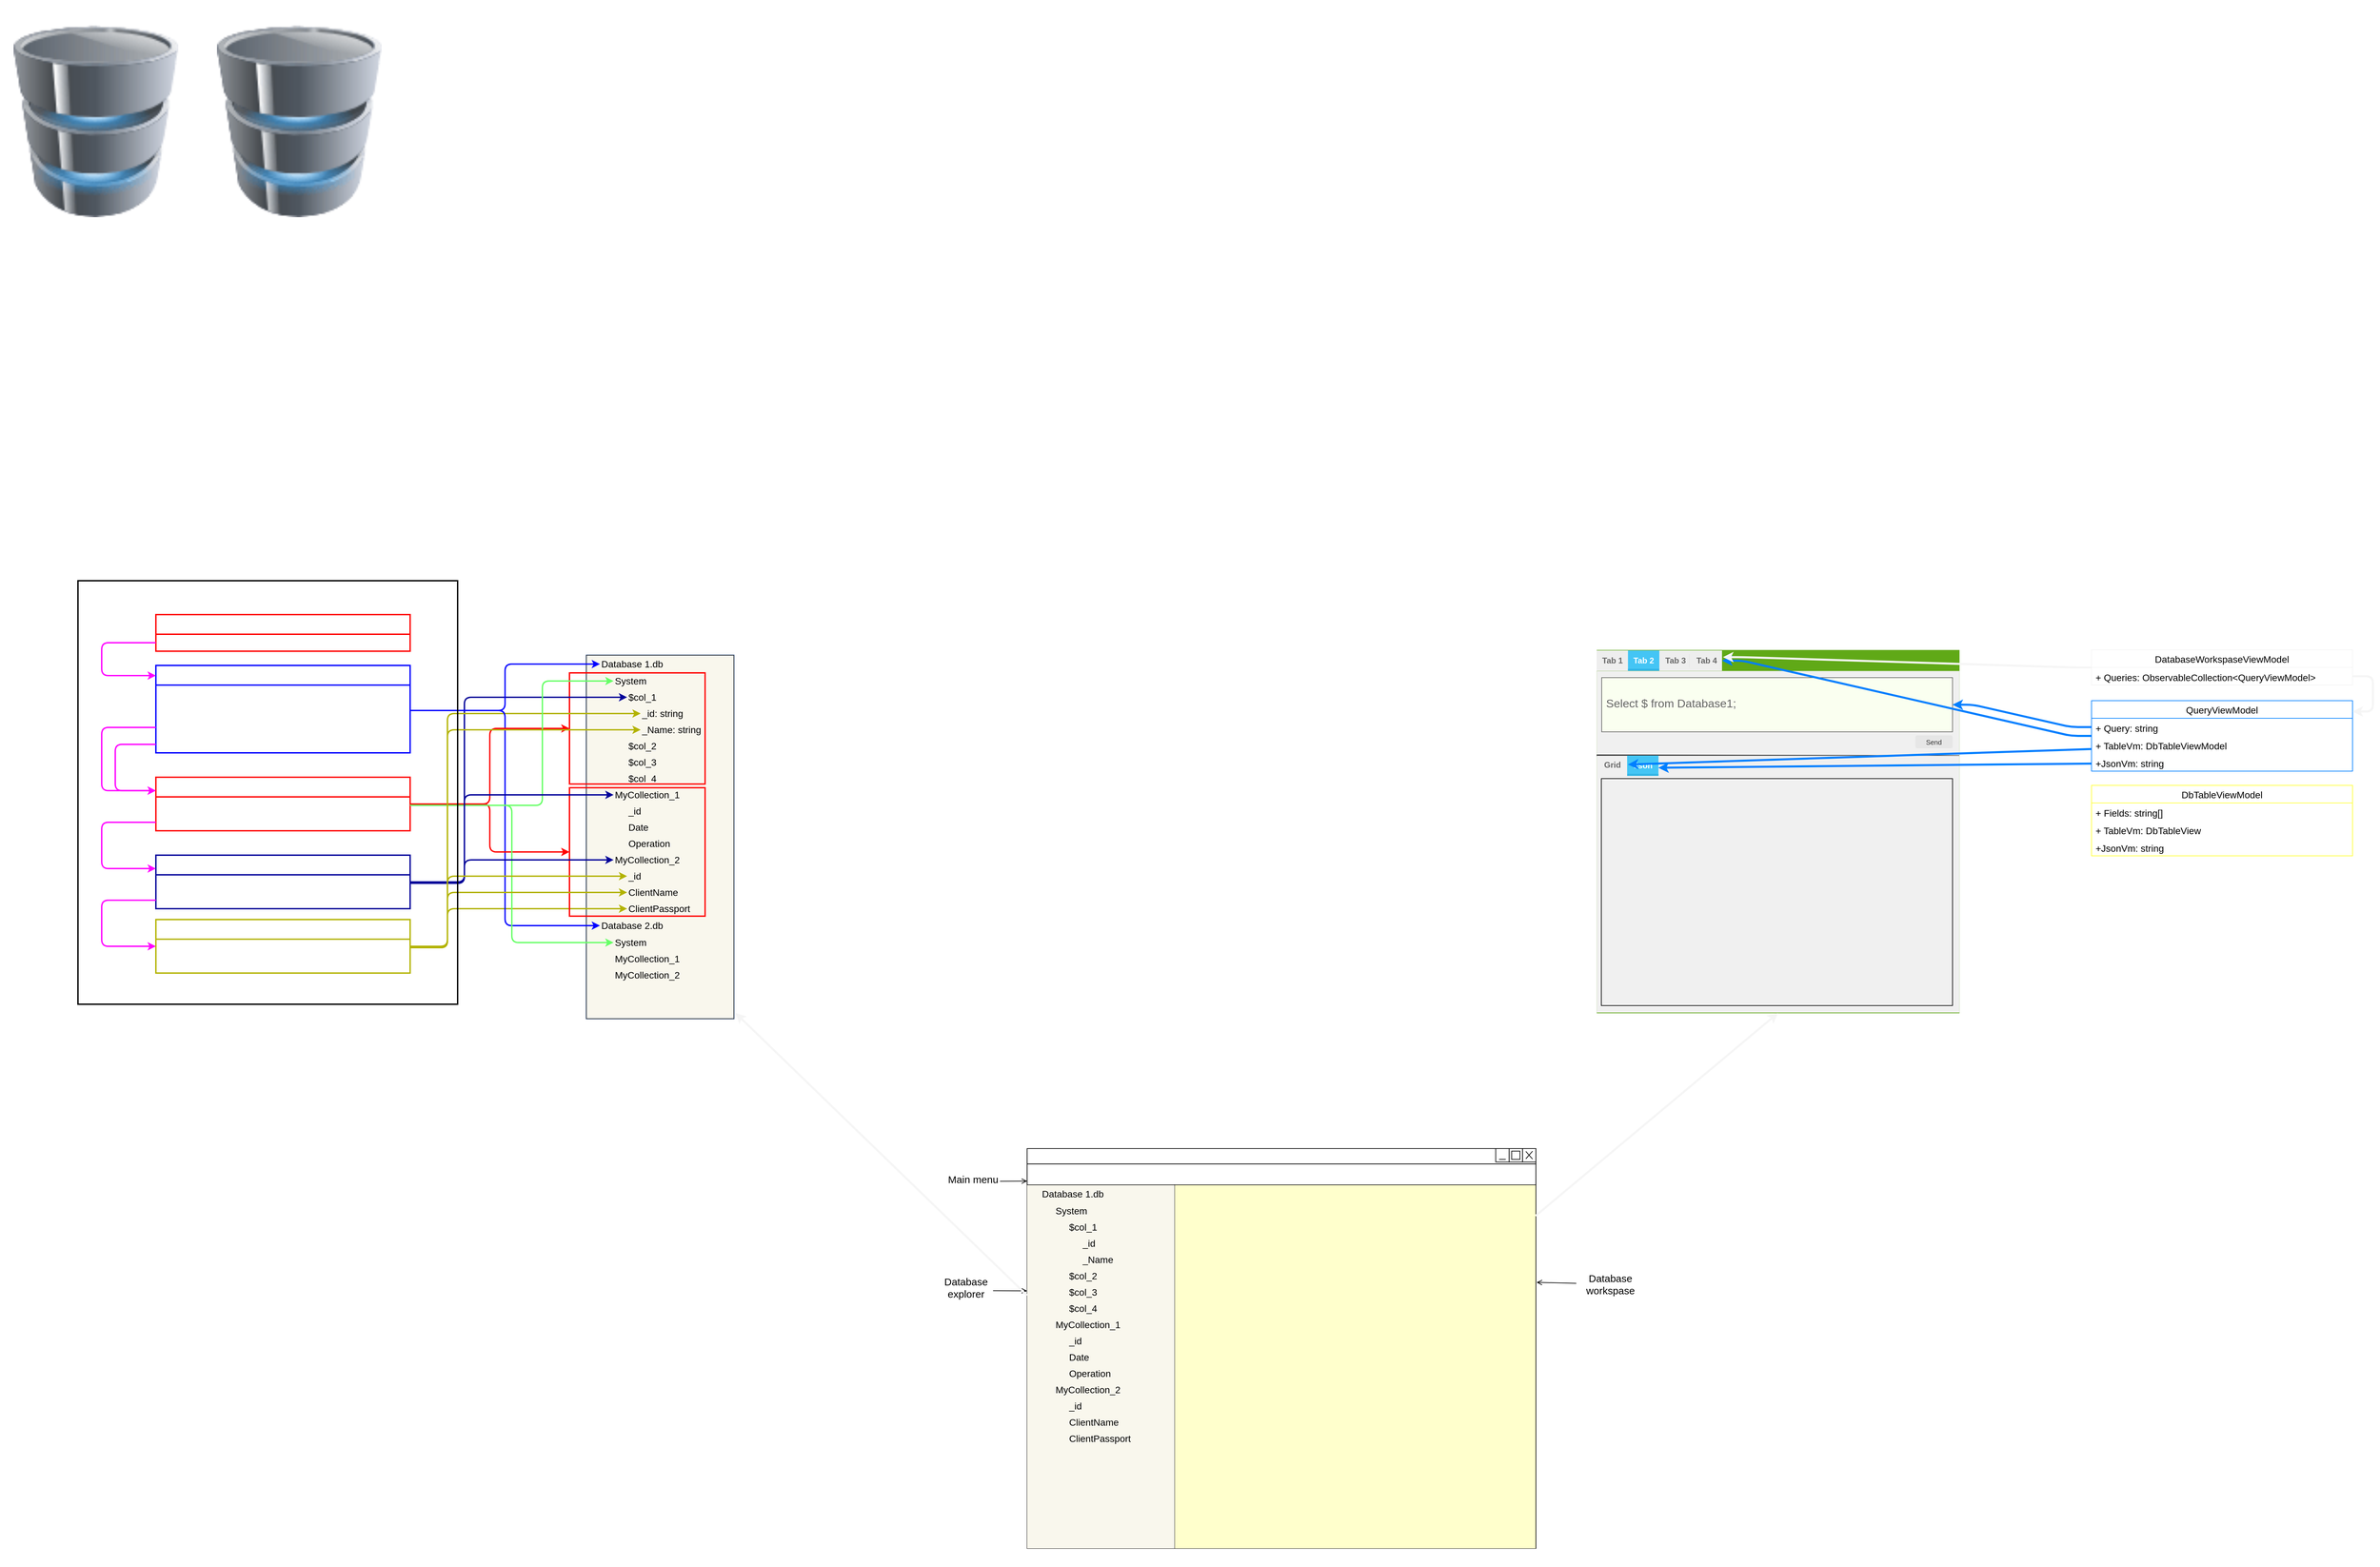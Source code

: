 <mxfile>
    <diagram id="KhIgaApmFl0OWwTvJkon" name="Страница 1">
        <mxGraphModel dx="5791" dy="4418" grid="1" gridSize="5" guides="1" tooltips="1" connect="1" arrows="1" fold="1" page="1" pageScale="1" pageWidth="827" pageHeight="1169" math="0" shadow="0">
            <root>
                <mxCell id="0"/>
                <mxCell id="1" parent="0"/>
                <mxCell id="201" value="Business" parent="0"/>
                <mxCell id="202" value="" style="group" parent="201" vertex="1" connectable="0">
                    <mxGeometry x="-2035" y="-1495" width="583" height="320.5" as="geometry"/>
                </mxCell>
                <mxCell id="197" value="" style="image;html=1;image=img/lib/clip_art/computers/Database_128x128.png;strokeColor=#000099;strokeWidth=2;fontSize=20;fontColor=#FFFFFF;fillColor=none;" parent="202" vertex="1">
                    <mxGeometry x="300" y="37.5" width="283" height="283" as="geometry"/>
                </mxCell>
                <mxCell id="198" value="Database 2" style="text;html=1;align=center;verticalAlign=middle;resizable=0;points=[];autosize=1;strokeColor=none;fillColor=none;fontSize=20;fontColor=#FFFFFF;" parent="202" vertex="1">
                    <mxGeometry x="379" width="125" height="40" as="geometry"/>
                </mxCell>
                <mxCell id="199" value="" style="image;html=1;image=img/lib/clip_art/computers/Database_128x128.png;strokeColor=#000099;strokeWidth=2;fontSize=20;fontColor=#FFFFFF;fillColor=none;" parent="202" vertex="1">
                    <mxGeometry y="37.5" width="283" height="283" as="geometry"/>
                </mxCell>
                <mxCell id="200" value="Database 1" style="text;html=1;align=center;verticalAlign=middle;resizable=0;points=[];autosize=1;strokeColor=none;fillColor=none;fontSize=20;fontColor=#FFFFFF;" parent="202" vertex="1">
                    <mxGeometry x="79" width="125" height="40" as="geometry"/>
                </mxCell>
                <mxCell id="22" value="MainWindow" style="" parent="0"/>
                <mxCell id="52" style="edgeStyle=none;html=1;startArrow=open;startFill=0;endArrow=none;endFill=0;" parent="22" edge="1">
                    <mxGeometry relative="1" as="geometry">
                        <mxPoint x="-560.0" y="248.221" as="targetPoint"/>
                        <mxPoint x="-520" y="248" as="sourcePoint"/>
                    </mxGeometry>
                </mxCell>
                <mxCell id="35" value="" style="group" parent="22" vertex="1" connectable="0">
                    <mxGeometry x="-520" y="200" width="750.44" height="616.25" as="geometry"/>
                </mxCell>
                <mxCell id="23" value="" style="rounded=0;whiteSpace=wrap;html=1;strokeColor=default;strokeWidth=1;fontSize=7;" parent="35" vertex="1">
                    <mxGeometry width="750.44" height="590.0" as="geometry"/>
                </mxCell>
                <mxCell id="24" value="" style="rounded=0;whiteSpace=wrap;html=1;strokeColor=default;strokeWidth=1;fontSize=7;" parent="35" vertex="1">
                    <mxGeometry width="750.44" height="22.692" as="geometry"/>
                </mxCell>
                <mxCell id="25" value="" style="whiteSpace=wrap;html=1;aspect=fixed;rounded=0;strokeColor=default;strokeWidth=1;fontSize=7;" parent="35" vertex="1">
                    <mxGeometry x="730.692" width="19.748" height="19.748" as="geometry"/>
                </mxCell>
                <mxCell id="26" value="" style="whiteSpace=wrap;html=1;aspect=fixed;rounded=0;strokeColor=default;strokeWidth=1;fontSize=7;" parent="35" vertex="1">
                    <mxGeometry x="710.943" width="19.748" height="19.748" as="geometry"/>
                </mxCell>
                <mxCell id="27" value="" style="whiteSpace=wrap;html=1;aspect=fixed;rounded=0;strokeColor=default;strokeWidth=1;fontSize=7;" parent="35" vertex="1">
                    <mxGeometry x="691.195" width="19.748" height="19.748" as="geometry"/>
                </mxCell>
                <mxCell id="28" value="" style="endArrow=none;html=1;fontSize=7;" parent="35" source="23" edge="1">
                    <mxGeometry width="50" height="50" relative="1" as="geometry">
                        <mxPoint x="701.069" y="68.077" as="sourcePoint"/>
                        <mxPoint x="750.44" y="11.346" as="targetPoint"/>
                    </mxGeometry>
                </mxCell>
                <mxCell id="30" value="" style="endArrow=none;html=1;fontSize=7;" parent="35" edge="1">
                    <mxGeometry width="50" height="50" relative="1" as="geometry">
                        <mxPoint x="706.006" y="15.978" as="sourcePoint"/>
                        <mxPoint x="696.132" y="15.978" as="targetPoint"/>
                    </mxGeometry>
                </mxCell>
                <mxCell id="31" value="" style="whiteSpace=wrap;html=1;aspect=fixed;rounded=0;strokeColor=default;strokeWidth=1;fontSize=7;" parent="35" vertex="1">
                    <mxGeometry x="714.714" y="3.773" width="12.204" height="12.204" as="geometry"/>
                </mxCell>
                <mxCell id="33" value="" style="endArrow=none;html=1;fontSize=7;strokeColor=default;" parent="35" edge="1">
                    <mxGeometry width="50" height="50" relative="1" as="geometry">
                        <mxPoint x="745.503" y="15.549" as="sourcePoint"/>
                        <mxPoint x="735.629" y="4.203" as="targetPoint"/>
                    </mxGeometry>
                </mxCell>
                <mxCell id="34" value="" style="endArrow=none;html=1;fontSize=7;strokeColor=default;" parent="35" edge="1">
                    <mxGeometry width="50" height="50" relative="1" as="geometry">
                        <mxPoint x="745.503" y="3.774" as="sourcePoint"/>
                        <mxPoint x="735.629" y="15.12" as="targetPoint"/>
                    </mxGeometry>
                </mxCell>
                <mxCell id="38" value="" style="rounded=0;whiteSpace=wrap;html=1;strokeColor=default;strokeWidth=1;fontSize=16;" parent="35" vertex="1">
                    <mxGeometry y="22.694" width="750.44" height="31.053" as="geometry"/>
                </mxCell>
                <mxCell id="39" value="" style="rounded=0;whiteSpace=wrap;html=1;strokeColor=default;strokeWidth=1;fontSize=16;" parent="35" vertex="1">
                    <mxGeometry y="53.747" width="217.369" height="536.253" as="geometry"/>
                </mxCell>
                <mxCell id="40" value="" style="rounded=0;whiteSpace=wrap;html=1;strokeColor=default;strokeWidth=1;fontSize=16;" parent="35" vertex="1">
                    <mxGeometry x="217.369" y="53.747" width="533.071" height="536.253" as="geometry"/>
                </mxCell>
                <mxCell id="53" value="&lt;font style=&quot;font-size: 15px;&quot;&gt;Main menu&lt;/font&gt;" style="text;html=1;align=center;verticalAlign=middle;resizable=0;points=[];autosize=1;strokeColor=none;fillColor=none;" parent="22" vertex="1">
                    <mxGeometry x="-650" y="230" width="100" height="30" as="geometry"/>
                </mxCell>
                <mxCell id="54" style="edgeStyle=none;html=1;startArrow=none;startFill=0;endArrow=open;endFill=0;exitX=0.997;exitY=0.658;exitDx=0;exitDy=0;exitPerimeter=0;" parent="22" source="55" edge="1">
                    <mxGeometry relative="1" as="geometry">
                        <mxPoint x="-520" y="410" as="targetPoint"/>
                    </mxGeometry>
                </mxCell>
                <mxCell id="55" value="&lt;font style=&quot;font-size: 15px;&quot;&gt;Database explorer&lt;/font&gt;" style="text;html=1;strokeColor=none;fillColor=none;align=center;verticalAlign=middle;whiteSpace=wrap;rounded=0;" parent="22" vertex="1">
                    <mxGeometry x="-650" y="390" width="80" height="30" as="geometry"/>
                </mxCell>
                <mxCell id="58" style="edgeStyle=none;html=1;entryX=1.002;entryY=0.268;entryDx=0;entryDy=0;entryPerimeter=0;fontSize=15;startArrow=none;startFill=0;endArrow=open;endFill=0;" parent="22" source="57" target="40" edge="1">
                    <mxGeometry relative="1" as="geometry"/>
                </mxCell>
                <mxCell id="57" value="&lt;font style=&quot;font-size: 15px;&quot;&gt;Database &lt;br&gt;workspase&lt;/font&gt;" style="text;html=1;align=center;verticalAlign=middle;resizable=0;points=[];autosize=1;strokeColor=none;fillColor=none;" parent="22" vertex="1">
                    <mxGeometry x="290" y="375" width="100" height="50" as="geometry"/>
                </mxCell>
                <mxCell id="101" value="" style="group" parent="22" vertex="1" connectable="0">
                    <mxGeometry x="-520" y="254" width="217.37" height="536" as="geometry"/>
                </mxCell>
                <mxCell id="102" value="" style="rounded=0;whiteSpace=wrap;html=1;strokeWidth=1;fontSize=16;fillColor=#f9f7ed;strokeColor=none;" parent="101" vertex="1">
                    <mxGeometry width="217.369" height="536.0" as="geometry"/>
                </mxCell>
                <mxCell id="103" value="Database 1.db" style="text;html=1;align=left;verticalAlign=middle;whiteSpace=wrap;rounded=0;fillColor=none;fontColor=#000000;strokeColor=none;fontSize=14;" parent="101" vertex="1">
                    <mxGeometry x="20" y="0.003" width="197.37" height="25.988" as="geometry"/>
                </mxCell>
                <mxCell id="104" value="System" style="text;html=1;align=left;verticalAlign=middle;whiteSpace=wrap;rounded=0;fillColor=none;fontColor=#000000;strokeColor=none;fontSize=14;" parent="101" vertex="1">
                    <mxGeometry x="40" y="25.991" width="177.37" height="23.989" as="geometry"/>
                </mxCell>
                <mxCell id="105" value="$col_1" style="text;html=1;align=left;verticalAlign=middle;whiteSpace=wrap;rounded=0;fillColor=none;fontColor=#000000;strokeColor=none;fontSize=14;" parent="101" vertex="1">
                    <mxGeometry x="60" y="49.979" width="157.37" height="23.989" as="geometry"/>
                </mxCell>
                <mxCell id="106" value="$col_2" style="text;html=1;align=left;verticalAlign=middle;whiteSpace=wrap;rounded=0;fillColor=none;fontColor=#000000;strokeColor=none;fontSize=14;" parent="101" vertex="1">
                    <mxGeometry x="60" y="121.945" width="157.37" height="23.989" as="geometry"/>
                </mxCell>
                <mxCell id="107" value="$col_3" style="text;html=1;align=left;verticalAlign=middle;whiteSpace=wrap;rounded=0;fillColor=none;fontColor=#000000;strokeColor=none;fontSize=14;" parent="101" vertex="1">
                    <mxGeometry x="60" y="145.934" width="157.37" height="23.989" as="geometry"/>
                </mxCell>
                <mxCell id="108" value="$col_4" style="text;html=1;align=left;verticalAlign=middle;whiteSpace=wrap;rounded=0;fillColor=none;fontColor=#000000;strokeColor=none;fontSize=14;" parent="101" vertex="1">
                    <mxGeometry x="60" y="169.923" width="157.37" height="23.989" as="geometry"/>
                </mxCell>
                <mxCell id="109" value="MyCollection_1" style="text;html=1;align=left;verticalAlign=middle;whiteSpace=wrap;rounded=0;fillColor=none;fontColor=#000000;strokeColor=none;fontSize=14;" parent="101" vertex="1">
                    <mxGeometry x="40" y="193.912" width="177.37" height="23.989" as="geometry"/>
                </mxCell>
                <mxCell id="110" value="_id" style="text;html=1;align=left;verticalAlign=middle;whiteSpace=wrap;rounded=0;fillColor=none;fontColor=#000000;strokeColor=none;fontSize=14;" parent="101" vertex="1">
                    <mxGeometry x="80" y="73.968" width="137.37" height="23.989" as="geometry"/>
                </mxCell>
                <mxCell id="111" value="_Name" style="text;html=1;align=left;verticalAlign=middle;whiteSpace=wrap;rounded=0;fillColor=none;fontColor=#000000;strokeColor=none;fontSize=14;" parent="101" vertex="1">
                    <mxGeometry x="80" y="97.957" width="137.37" height="23.989" as="geometry"/>
                </mxCell>
                <mxCell id="112" value="_id" style="text;html=1;align=left;verticalAlign=middle;whiteSpace=wrap;rounded=0;fillColor=none;fontColor=#000000;strokeColor=none;fontSize=14;" parent="101" vertex="1">
                    <mxGeometry x="60" y="217.9" width="157.37" height="23.989" as="geometry"/>
                </mxCell>
                <mxCell id="113" value="Date" style="text;html=1;align=left;verticalAlign=middle;whiteSpace=wrap;rounded=0;fillColor=none;fontColor=#000000;strokeColor=none;fontSize=14;" parent="101" vertex="1">
                    <mxGeometry x="60" y="241.889" width="157.37" height="23.989" as="geometry"/>
                </mxCell>
                <mxCell id="114" value="Operation" style="text;html=1;align=left;verticalAlign=middle;whiteSpace=wrap;rounded=0;fillColor=none;fontColor=#000000;strokeColor=none;fontSize=14;" parent="101" vertex="1">
                    <mxGeometry x="60" y="265.878" width="157.37" height="23.989" as="geometry"/>
                </mxCell>
                <mxCell id="115" value="MyCollection_2" style="text;html=1;align=left;verticalAlign=middle;whiteSpace=wrap;rounded=0;fillColor=none;fontColor=#000000;strokeColor=none;fontSize=14;" parent="101" vertex="1">
                    <mxGeometry x="40" y="289.866" width="177.37" height="23.989" as="geometry"/>
                </mxCell>
                <mxCell id="116" value="_id" style="text;html=1;align=left;verticalAlign=middle;whiteSpace=wrap;rounded=0;fillColor=none;fontColor=#000000;strokeColor=none;fontSize=14;" parent="101" vertex="1">
                    <mxGeometry x="60" y="313.855" width="157.37" height="23.989" as="geometry"/>
                </mxCell>
                <mxCell id="117" value="ClientName" style="text;html=1;align=left;verticalAlign=middle;whiteSpace=wrap;rounded=0;fillColor=none;fontColor=#000000;strokeColor=none;fontSize=14;" parent="101" vertex="1">
                    <mxGeometry x="60" y="337.844" width="157.37" height="23.989" as="geometry"/>
                </mxCell>
                <mxCell id="118" value="ClientPassport" style="text;html=1;align=left;verticalAlign=middle;whiteSpace=wrap;rounded=0;fillColor=none;fontColor=#000000;strokeColor=none;fontSize=14;" parent="101" vertex="1">
                    <mxGeometry x="60" y="361.832" width="157.37" height="23.989" as="geometry"/>
                </mxCell>
                <mxCell id="204" value="" style="rounded=0;whiteSpace=wrap;html=1;fillColor=#FFFFCC;strokeColor=none;" parent="22" vertex="1">
                    <mxGeometry x="-302" y="254" width="532" height="536" as="geometry"/>
                </mxCell>
                <mxCell id="59" value="Database explorer" style="" parent="0"/>
                <mxCell id="81" value="" style="group;fillColor=#dae8fc;strokeColor=#6c8ebf;strokeWidth=2;" parent="59" vertex="1" connectable="0">
                    <mxGeometry x="-1170" y="-528.003" width="217.37" height="536.253" as="geometry"/>
                </mxCell>
                <mxCell id="62" value="" style="rounded=0;whiteSpace=wrap;html=1;strokeWidth=1;fontSize=16;fillColor=#f9f7ed;strokeColor=#36393d;" parent="81" vertex="1">
                    <mxGeometry width="217.369" height="536.253" as="geometry"/>
                </mxCell>
                <mxCell id="64" value="Database 1.db" style="text;html=1;align=left;verticalAlign=middle;whiteSpace=wrap;rounded=0;fillColor=none;fontColor=#000000;strokeColor=none;fontSize=14;" parent="81" vertex="1">
                    <mxGeometry x="20" y="0.003" width="197.37" height="26" as="geometry"/>
                </mxCell>
                <mxCell id="65" value="System" style="text;html=1;align=left;verticalAlign=middle;whiteSpace=wrap;rounded=0;fillColor=none;fontColor=#000000;strokeColor=none;fontSize=14;" parent="81" vertex="1">
                    <mxGeometry x="40" y="26.003" width="177.37" height="24" as="geometry"/>
                </mxCell>
                <mxCell id="66" value="$col_1" style="text;html=1;align=left;verticalAlign=middle;whiteSpace=wrap;rounded=0;fillColor=none;fontColor=#000000;strokeColor=none;fontSize=14;" parent="81" vertex="1">
                    <mxGeometry x="60" y="50.003" width="157.37" height="24" as="geometry"/>
                </mxCell>
                <mxCell id="67" value="$col_2" style="text;html=1;align=left;verticalAlign=middle;whiteSpace=wrap;rounded=0;fillColor=none;fontColor=#000000;strokeColor=none;fontSize=14;" parent="81" vertex="1">
                    <mxGeometry x="60" y="122.003" width="157.37" height="24" as="geometry"/>
                </mxCell>
                <mxCell id="68" value="$col_3" style="text;html=1;align=left;verticalAlign=middle;whiteSpace=wrap;rounded=0;fillColor=none;fontColor=#000000;strokeColor=none;fontSize=14;" parent="81" vertex="1">
                    <mxGeometry x="60" y="146.003" width="157.37" height="24" as="geometry"/>
                </mxCell>
                <mxCell id="69" value="$col_4" style="text;html=1;align=left;verticalAlign=middle;whiteSpace=wrap;rounded=0;fillColor=none;fontColor=#000000;strokeColor=none;fontSize=14;" parent="81" vertex="1">
                    <mxGeometry x="60" y="170.003" width="157.37" height="24" as="geometry"/>
                </mxCell>
                <mxCell id="70" value="MyCollection_1" style="text;html=1;align=left;verticalAlign=middle;whiteSpace=wrap;rounded=0;fillColor=none;fontColor=#000000;strokeColor=none;fontSize=14;" parent="81" vertex="1">
                    <mxGeometry x="40" y="194.003" width="177.37" height="24" as="geometry"/>
                </mxCell>
                <mxCell id="71" value="_id: string" style="text;html=1;align=left;verticalAlign=middle;whiteSpace=wrap;rounded=0;fillColor=none;fontColor=#000000;strokeColor=none;fontSize=14;" parent="81" vertex="1">
                    <mxGeometry x="80" y="74.003" width="137.37" height="24" as="geometry"/>
                </mxCell>
                <mxCell id="72" value="_Name: string" style="text;html=1;align=left;verticalAlign=middle;whiteSpace=wrap;rounded=0;fillColor=none;fontColor=#000000;strokeColor=none;fontSize=14;" parent="81" vertex="1">
                    <mxGeometry x="80" y="98.003" width="137.37" height="24" as="geometry"/>
                </mxCell>
                <mxCell id="73" value="_id" style="text;html=1;align=left;verticalAlign=middle;whiteSpace=wrap;rounded=0;fillColor=none;fontColor=#000000;strokeColor=none;fontSize=14;" parent="81" vertex="1">
                    <mxGeometry x="60" y="218.003" width="157.37" height="24" as="geometry"/>
                </mxCell>
                <mxCell id="74" value="Date" style="text;html=1;align=left;verticalAlign=middle;whiteSpace=wrap;rounded=0;fillColor=none;fontColor=#000000;strokeColor=none;fontSize=14;" parent="81" vertex="1">
                    <mxGeometry x="60" y="242.003" width="157.37" height="24" as="geometry"/>
                </mxCell>
                <mxCell id="75" value="Operation" style="text;html=1;align=left;verticalAlign=middle;whiteSpace=wrap;rounded=0;fillColor=none;fontColor=#000000;strokeColor=none;fontSize=14;" parent="81" vertex="1">
                    <mxGeometry x="60" y="266.003" width="157.37" height="24" as="geometry"/>
                </mxCell>
                <mxCell id="76" value="MyCollection_2" style="text;html=1;align=left;verticalAlign=middle;whiteSpace=wrap;rounded=0;fillColor=none;fontColor=#000000;strokeColor=none;fontSize=14;" parent="81" vertex="1">
                    <mxGeometry x="40" y="290.003" width="177.37" height="24" as="geometry"/>
                </mxCell>
                <mxCell id="77" value="_id" style="text;html=1;align=left;verticalAlign=middle;whiteSpace=wrap;rounded=0;fillColor=none;fontColor=#000000;strokeColor=none;fontSize=14;" parent="81" vertex="1">
                    <mxGeometry x="60" y="314.003" width="157.37" height="24" as="geometry"/>
                </mxCell>
                <mxCell id="78" value="ClientName" style="text;html=1;align=left;verticalAlign=middle;whiteSpace=wrap;rounded=0;fillColor=none;fontColor=#000000;strokeColor=none;fontSize=14;" parent="81" vertex="1">
                    <mxGeometry x="60" y="338.003" width="157.37" height="24" as="geometry"/>
                </mxCell>
                <mxCell id="79" value="ClientPassport" style="text;html=1;align=left;verticalAlign=middle;whiteSpace=wrap;rounded=0;fillColor=none;fontColor=#000000;strokeColor=none;fontSize=14;" parent="81" vertex="1">
                    <mxGeometry x="60" y="362.003" width="157.37" height="24" as="geometry"/>
                </mxCell>
                <mxCell id="119" value="Database 2.db" style="text;html=1;align=left;verticalAlign=middle;whiteSpace=wrap;rounded=0;fillColor=none;fontColor=#000000;strokeColor=none;fontSize=14;" parent="81" vertex="1">
                    <mxGeometry x="20" y="386.003" width="197.37" height="26" as="geometry"/>
                </mxCell>
                <mxCell id="120" value="System" style="text;html=1;align=left;verticalAlign=middle;whiteSpace=wrap;rounded=0;fillColor=none;fontColor=#000000;strokeColor=none;fontSize=14;" parent="81" vertex="1">
                    <mxGeometry x="40" y="412.003" width="177.37" height="24" as="geometry"/>
                </mxCell>
                <mxCell id="121" value="MyCollection_1" style="text;html=1;align=left;verticalAlign=middle;whiteSpace=wrap;rounded=0;fillColor=none;fontColor=#000000;strokeColor=none;fontSize=14;" parent="81" vertex="1">
                    <mxGeometry x="40" y="436.003" width="177.37" height="24" as="geometry"/>
                </mxCell>
                <mxCell id="122" value="MyCollection_2" style="text;html=1;align=left;verticalAlign=middle;whiteSpace=wrap;rounded=0;fillColor=none;fontColor=#000000;strokeColor=none;fontSize=14;" parent="81" vertex="1">
                    <mxGeometry x="40" y="460.003" width="177.37" height="24" as="geometry"/>
                </mxCell>
                <mxCell id="172" value="" style="rounded=0;whiteSpace=wrap;html=1;strokeColor=#FF0000;strokeWidth=2;fontSize=14;fontColor=#FFFFFF;fillColor=none;" parent="81" vertex="1">
                    <mxGeometry x="-25" y="26" width="200" height="164" as="geometry"/>
                </mxCell>
                <mxCell id="127" value="DataBaseExplorerViewModel" style="swimlane;fontStyle=1;align=center;verticalAlign=middle;childLayout=stackLayout;horizontal=1;startSize=29;horizontalStack=0;resizeParent=1;resizeParentMax=0;resizeLast=0;collapsible=0;marginBottom=0;html=1;strokeColor=#FF0000;strokeWidth=2;fontSize=14;fontColor=#FFFFFF;fillColor=none;" parent="59" vertex="1">
                    <mxGeometry x="-1805.07" y="-588" width="375" height="54" as="geometry"/>
                </mxCell>
                <mxCell id="128" value="Databses : ObservableCollection&amp;lt;IDatabaseVM&amp;gt;" style="text;html=1;strokeColor=none;fillColor=none;align=left;verticalAlign=middle;spacingLeft=4;spacingRight=4;overflow=hidden;rotatable=0;points=[[0,0.5],[1,0.5]];portConstraint=eastwest;strokeWidth=2;fontSize=14;fontColor=#FFFFFF;" parent="127" vertex="1">
                    <mxGeometry y="29" width="375" height="25" as="geometry"/>
                </mxCell>
                <mxCell id="135" value="DatabaseViewModel" style="swimlane;fontStyle=1;align=center;verticalAlign=middle;childLayout=stackLayout;horizontal=1;startSize=29;horizontalStack=0;resizeParent=1;resizeParentMax=0;resizeLast=0;collapsible=0;marginBottom=0;html=1;strokeColor=#0000FF;strokeWidth=2;fontSize=14;fontColor=#FFFFFF;fillColor=none;" parent="59" vertex="1">
                    <mxGeometry x="-1805.07" y="-513" width="375" height="129" as="geometry"/>
                </mxCell>
                <mxCell id="142" value="Id : string" style="text;html=1;strokeColor=none;fillColor=none;align=left;verticalAlign=middle;spacingLeft=4;spacingRight=4;overflow=hidden;rotatable=0;points=[[0,0.5],[1,0.5]];portConstraint=eastwest;strokeWidth=2;fontSize=14;fontColor=#FFFFFF;" parent="135" vertex="1">
                    <mxGeometry y="29" width="375" height="25" as="geometry"/>
                </mxCell>
                <mxCell id="137" value="Name : string" style="text;html=1;strokeColor=none;fillColor=none;align=left;verticalAlign=middle;spacingLeft=4;spacingRight=4;overflow=hidden;rotatable=0;points=[[0,0.5],[1,0.5]];portConstraint=eastwest;strokeWidth=2;fontSize=14;fontColor=#FFFFFF;" parent="135" vertex="1">
                    <mxGeometry y="54" width="375" height="25" as="geometry"/>
                </mxCell>
                <mxCell id="139" value="SystemCollections : ICollectionSet" style="text;html=1;strokeColor=none;fillColor=none;align=left;verticalAlign=middle;spacingLeft=4;spacingRight=4;overflow=hidden;rotatable=0;points=[[0,0.5],[1,0.5]];portConstraint=eastwest;strokeWidth=2;fontSize=14;fontColor=#FFFFFF;" parent="135" vertex="1">
                    <mxGeometry y="79" width="375" height="25" as="geometry"/>
                </mxCell>
                <mxCell id="166" value="DbCollections : ICollectionSet" style="text;html=1;strokeColor=none;fillColor=none;align=left;verticalAlign=middle;spacingLeft=4;spacingRight=4;overflow=hidden;rotatable=0;points=[[0,0.5],[1,0.5]];portConstraint=eastwest;strokeWidth=2;fontSize=14;fontColor=#FFFFFF;" parent="135" vertex="1">
                    <mxGeometry y="104" width="375" height="25" as="geometry"/>
                </mxCell>
                <mxCell id="178" style="edgeStyle=orthogonalEdgeStyle;rounded=1;html=1;shadow=0;strokeColor=#000099;strokeWidth=2;fontSize=14;fontColor=#FFFFFF;" parent="59" source="143" target="66" edge="1">
                    <mxGeometry relative="1" as="geometry">
                        <Array as="points">
                            <mxPoint x="-1350" y="-193"/>
                            <mxPoint x="-1350" y="-466"/>
                        </Array>
                    </mxGeometry>
                </mxCell>
                <mxCell id="143" value="CollectionVm" style="swimlane;fontStyle=1;align=center;verticalAlign=middle;childLayout=stackLayout;horizontal=1;startSize=29;horizontalStack=0;resizeParent=1;resizeParentMax=0;resizeLast=0;collapsible=0;marginBottom=0;html=1;strokeColor=#000099;strokeWidth=2;fontSize=14;fontColor=#FFFFFF;fillColor=none;" parent="59" vertex="1">
                    <mxGeometry x="-1805.07" y="-233" width="375" height="79" as="geometry"/>
                </mxCell>
                <mxCell id="145" value="Name : string" style="text;html=1;strokeColor=none;fillColor=none;align=left;verticalAlign=middle;spacingLeft=4;spacingRight=4;overflow=hidden;rotatable=0;points=[[0,0.5],[1,0.5]];portConstraint=eastwest;strokeWidth=2;fontSize=14;fontColor=#FFFFFF;" parent="143" vertex="1">
                    <mxGeometry y="29" width="375" height="25" as="geometry"/>
                </mxCell>
                <mxCell id="146" value="Fields : ObservableCollection&amp;lt;IFieldVM&amp;gt;" style="text;html=1;strokeColor=none;fillColor=none;align=left;verticalAlign=middle;spacingLeft=4;spacingRight=4;overflow=hidden;rotatable=0;points=[[0,0.5],[1,0.5]];portConstraint=eastwest;strokeWidth=2;fontSize=14;fontColor=#FFFFFF;" parent="143" vertex="1">
                    <mxGeometry y="54" width="375" height="25" as="geometry"/>
                </mxCell>
                <mxCell id="153" style="edgeStyle=orthogonalEdgeStyle;html=1;strokeColor=#FF00FF;strokeWidth=2;fontSize=14;fontColor=#FFFFFF;" parent="59" source="128" target="135" edge="1">
                    <mxGeometry relative="1" as="geometry">
                        <Array as="points">
                            <mxPoint x="-1885" y="-546"/>
                            <mxPoint x="-1885" y="-498"/>
                        </Array>
                    </mxGeometry>
                </mxCell>
                <mxCell id="181" style="edgeStyle=orthogonalEdgeStyle;rounded=1;html=1;shadow=0;strokeColor=#B3B300;strokeWidth=2;fontSize=14;fontColor=#FFFFFF;" parent="59" source="155" target="71" edge="1">
                    <mxGeometry relative="1" as="geometry">
                        <Array as="points">
                            <mxPoint x="-1375" y="-99"/>
                            <mxPoint x="-1375" y="-442"/>
                        </Array>
                    </mxGeometry>
                </mxCell>
                <mxCell id="185" style="edgeStyle=orthogonalEdgeStyle;rounded=1;html=1;shadow=0;strokeColor=#B3B300;strokeWidth=2;fontSize=14;fontColor=#FFFFFF;" parent="59" source="155" target="79" edge="1">
                    <mxGeometry relative="1" as="geometry">
                        <Array as="points">
                            <mxPoint x="-1375" y="-99"/>
                            <mxPoint x="-1375" y="-154"/>
                        </Array>
                    </mxGeometry>
                </mxCell>
                <mxCell id="155" value="IFieldVM" style="swimlane;fontStyle=1;align=center;verticalAlign=middle;childLayout=stackLayout;horizontal=1;startSize=29;horizontalStack=0;resizeParent=1;resizeParentMax=0;resizeLast=0;collapsible=0;marginBottom=0;html=1;strokeColor=#B3B300;strokeWidth=2;fontSize=14;fontColor=#FFFFFF;fillColor=none;" parent="59" vertex="1">
                    <mxGeometry x="-1805.07" y="-138" width="375" height="79" as="geometry"/>
                </mxCell>
                <mxCell id="156" value="Name : string" style="text;html=1;strokeColor=none;fillColor=none;align=left;verticalAlign=middle;spacingLeft=4;spacingRight=4;overflow=hidden;rotatable=0;points=[[0,0.5],[1,0.5]];portConstraint=eastwest;strokeWidth=2;fontSize=14;fontColor=#FFFFFF;" parent="155" vertex="1">
                    <mxGeometry y="29" width="375" height="25" as="geometry"/>
                </mxCell>
                <mxCell id="157" value="Type : string" style="text;html=1;strokeColor=none;fillColor=none;align=left;verticalAlign=middle;spacingLeft=4;spacingRight=4;overflow=hidden;rotatable=0;points=[[0,0.5],[1,0.5]];portConstraint=eastwest;strokeWidth=2;fontSize=14;fontColor=#FFFFFF;" parent="155" vertex="1">
                    <mxGeometry y="54" width="375" height="25" as="geometry"/>
                </mxCell>
                <mxCell id="158" style="edgeStyle=orthogonalEdgeStyle;html=1;entryX=0;entryY=0.5;entryDx=0;entryDy=0;strokeColor=#FF00FF;strokeWidth=2;fontSize=14;fontColor=#FFFFFF;" parent="59" source="146" target="155" edge="1">
                    <mxGeometry relative="1" as="geometry">
                        <Array as="points">
                            <mxPoint x="-1885" y="-167"/>
                            <mxPoint x="-1885" y="-99"/>
                        </Array>
                    </mxGeometry>
                </mxCell>
                <mxCell id="160" style="edgeStyle=orthogonalEdgeStyle;html=1;entryX=0;entryY=0.5;entryDx=0;entryDy=0;strokeColor=#0000FF;strokeWidth=2;fontSize=14;fontColor=#FFFFFF;shadow=0;rounded=1;" parent="59" source="137" target="64" edge="1">
                    <mxGeometry relative="1" as="geometry"/>
                </mxCell>
                <mxCell id="161" style="edgeStyle=orthogonalEdgeStyle;html=1;entryX=0;entryY=0.5;entryDx=0;entryDy=0;strokeColor=#0000FF;strokeWidth=2;fontSize=14;fontColor=#FFFFFF;" parent="59" source="137" target="119" edge="1">
                    <mxGeometry relative="1" as="geometry"/>
                </mxCell>
                <mxCell id="174" style="edgeStyle=orthogonalEdgeStyle;html=1;entryX=0;entryY=0.5;entryDx=0;entryDy=0;strokeColor=#FF0000;strokeWidth=2;fontSize=14;fontColor=#FFFFFF;" parent="59" source="163" target="172" edge="1">
                    <mxGeometry relative="1" as="geometry"/>
                </mxCell>
                <mxCell id="175" style="edgeStyle=orthogonalEdgeStyle;html=1;entryX=0;entryY=0.5;entryDx=0;entryDy=0;strokeColor=#FF0000;strokeWidth=2;fontSize=14;fontColor=#FFFFFF;" parent="59" source="163" target="173" edge="1">
                    <mxGeometry relative="1" as="geometry"/>
                </mxCell>
                <mxCell id="163" value="ICollectionSet" style="swimlane;fontStyle=1;align=center;verticalAlign=middle;childLayout=stackLayout;horizontal=1;startSize=29;horizontalStack=0;resizeParent=1;resizeParentMax=0;resizeLast=0;collapsible=0;marginBottom=0;html=1;strokeColor=#FF0000;strokeWidth=2;fontSize=14;fontColor=#FFFFFF;fillColor=none;" parent="59" vertex="1">
                    <mxGeometry x="-1805.07" y="-348" width="375" height="79" as="geometry"/>
                </mxCell>
                <mxCell id="164" value="Name : string" style="text;html=1;strokeColor=none;fillColor=none;align=left;verticalAlign=middle;spacingLeft=4;spacingRight=4;overflow=hidden;rotatable=0;points=[[0,0.5],[1,0.5]];portConstraint=eastwest;strokeWidth=2;fontSize=14;fontColor=#FFFFFF;" parent="163" vertex="1">
                    <mxGeometry y="29" width="375" height="25" as="geometry"/>
                </mxCell>
                <mxCell id="165" value="Collections : ObservableCollection&amp;lt;&lt;span style=&quot;font-weight: 700; text-align: center;&quot;&gt;CollectionVm&lt;/span&gt;&amp;gt;" style="text;html=1;strokeColor=none;fillColor=none;align=left;verticalAlign=middle;spacingLeft=4;spacingRight=4;overflow=hidden;rotatable=0;points=[[0,0.5],[1,0.5]];portConstraint=eastwest;strokeWidth=2;fontSize=14;fontColor=#FFFFFF;" parent="163" vertex="1">
                    <mxGeometry y="54" width="375" height="25" as="geometry"/>
                </mxCell>
                <mxCell id="168" style="edgeStyle=orthogonalEdgeStyle;html=1;entryX=0;entryY=0.25;entryDx=0;entryDy=0;strokeColor=#FF00FF;strokeWidth=2;fontSize=14;fontColor=#FFFFFF;" parent="59" source="139" target="163" edge="1">
                    <mxGeometry relative="1" as="geometry">
                        <Array as="points">
                            <mxPoint x="-1885" y="-421"/>
                            <mxPoint x="-1885" y="-328"/>
                        </Array>
                    </mxGeometry>
                </mxCell>
                <mxCell id="170" style="edgeStyle=orthogonalEdgeStyle;html=1;entryX=0;entryY=0.25;entryDx=0;entryDy=0;strokeColor=#FF00FF;strokeWidth=2;fontSize=14;fontColor=#FFFFFF;" parent="59" source="166" target="163" edge="1">
                    <mxGeometry relative="1" as="geometry">
                        <Array as="points">
                            <mxPoint x="-1865" y="-397"/>
                            <mxPoint x="-1865" y="-328"/>
                        </Array>
                    </mxGeometry>
                </mxCell>
                <mxCell id="171" style="edgeStyle=orthogonalEdgeStyle;html=1;entryX=0;entryY=0.25;entryDx=0;entryDy=0;strokeColor=#FF00FF;strokeWidth=2;fontSize=14;fontColor=#FFFFFF;" parent="59" source="165" target="143" edge="1">
                    <mxGeometry relative="1" as="geometry">
                        <Array as="points">
                            <mxPoint x="-1885" y="-281"/>
                            <mxPoint x="-1885" y="-213"/>
                        </Array>
                    </mxGeometry>
                </mxCell>
                <mxCell id="173" value="" style="rounded=0;whiteSpace=wrap;html=1;strokeColor=#FF0000;strokeWidth=2;fontSize=14;fontColor=#FFFFFF;fillColor=none;" parent="59" vertex="1">
                    <mxGeometry x="-1195" y="-332.5" width="200" height="189.5" as="geometry"/>
                </mxCell>
                <mxCell id="176" style="edgeStyle=orthogonalEdgeStyle;html=1;strokeColor=#66FF66;strokeWidth=2;fontSize=14;fontColor=#FFFFFF;" parent="59" source="164" target="65" edge="1">
                    <mxGeometry relative="1" as="geometry">
                        <Array as="points">
                            <mxPoint x="-1235" y="-307"/>
                            <mxPoint x="-1235" y="-490"/>
                        </Array>
                    </mxGeometry>
                </mxCell>
                <mxCell id="177" style="edgeStyle=orthogonalEdgeStyle;rounded=1;html=1;entryX=0;entryY=0.5;entryDx=0;entryDy=0;shadow=0;strokeColor=#66FF66;strokeWidth=2;fontSize=14;fontColor=#FFFFFF;" parent="59" source="164" target="120" edge="1">
                    <mxGeometry relative="1" as="geometry"/>
                </mxCell>
                <mxCell id="179" style="edgeStyle=orthogonalEdgeStyle;rounded=1;html=1;shadow=0;strokeColor=#000099;strokeWidth=2;fontSize=14;fontColor=#FFFFFF;" parent="59" source="145" target="70" edge="1">
                    <mxGeometry relative="1" as="geometry">
                        <Array as="points">
                            <mxPoint x="-1350" y="-191"/>
                            <mxPoint x="-1350" y="-322"/>
                        </Array>
                    </mxGeometry>
                </mxCell>
                <mxCell id="180" style="edgeStyle=orthogonalEdgeStyle;rounded=1;html=1;shadow=0;strokeColor=#000099;strokeWidth=2;fontSize=14;fontColor=#FFFFFF;" parent="59" source="145" target="76" edge="1">
                    <mxGeometry relative="1" as="geometry">
                        <Array as="points">
                            <mxPoint x="-1350" y="-191"/>
                            <mxPoint x="-1350" y="-226"/>
                        </Array>
                    </mxGeometry>
                </mxCell>
                <mxCell id="182" style="edgeStyle=orthogonalEdgeStyle;rounded=1;html=1;shadow=0;strokeColor=#B3B300;strokeWidth=2;fontSize=14;fontColor=#FFFFFF;" parent="59" source="156" target="72" edge="1">
                    <mxGeometry relative="1" as="geometry">
                        <Array as="points">
                            <mxPoint x="-1375" y="-97"/>
                            <mxPoint x="-1375" y="-418"/>
                        </Array>
                    </mxGeometry>
                </mxCell>
                <mxCell id="183" style="edgeStyle=orthogonalEdgeStyle;rounded=1;html=1;shadow=0;strokeColor=#B3B300;strokeWidth=2;fontSize=14;fontColor=#FFFFFF;" parent="59" source="156" target="77" edge="1">
                    <mxGeometry relative="1" as="geometry">
                        <Array as="points">
                            <mxPoint x="-1375" y="-97"/>
                            <mxPoint x="-1375" y="-202"/>
                        </Array>
                    </mxGeometry>
                </mxCell>
                <mxCell id="184" style="edgeStyle=orthogonalEdgeStyle;rounded=1;html=1;shadow=0;strokeColor=#B3B300;strokeWidth=2;fontSize=14;fontColor=#FFFFFF;" parent="59" source="156" target="78" edge="1">
                    <mxGeometry relative="1" as="geometry">
                        <Array as="points">
                            <mxPoint x="-1375" y="-97"/>
                            <mxPoint x="-1375" y="-178"/>
                        </Array>
                    </mxGeometry>
                </mxCell>
                <mxCell id="186" value="" style="rounded=0;whiteSpace=wrap;html=1;strokeWidth=2;fontSize=14;fillColor=none;" parent="59" vertex="1">
                    <mxGeometry x="-1920" y="-638" width="560" height="625" as="geometry"/>
                </mxCell>
                <mxCell id="187" value="&lt;font style=&quot;font-size: 20px;&quot;&gt;View&amp;nbsp; layer&lt;/font&gt;" style="text;html=1;align=center;verticalAlign=middle;resizable=0;points=[];autosize=1;strokeColor=none;fillColor=none;fontSize=14;fontColor=#FFFFFF;" parent="59" vertex="1">
                    <mxGeometry x="-1677.57" y="-675" width="120" height="40" as="geometry"/>
                </mxCell>
                <mxCell id="203" value="Database workspase" parent="0"/>
                <mxCell id="205" value="" style="rounded=0;whiteSpace=wrap;html=1;strokeWidth=0;strokeColor=#2D7600;fillColor=#60a917;fontColor=#ffffff;" parent="203" vertex="1">
                    <mxGeometry x="320" y="-536" width="535" height="536" as="geometry"/>
                </mxCell>
                <mxCell id="212" value="" style="rounded=0;whiteSpace=wrap;html=1;fillColor=#F0F0F0;strokeColor=none;strokeWidth=0;fontColor=#ffffff;" vertex="1" parent="203">
                    <mxGeometry x="320" y="-505" width="535" height="125" as="geometry"/>
                </mxCell>
                <mxCell id="213" value="" style="strokeWidth=1;html=1;shadow=0;dashed=0;shape=mxgraph.android.rrect;rSize=0;fillColor=#eeeeee;strokeColor=none;" vertex="1" parent="203">
                    <mxGeometry x="320" y="-535" width="185" height="30" as="geometry"/>
                </mxCell>
                <mxCell id="214" value="Tab 1" style="strokeWidth=1;html=1;shadow=0;dashed=0;shape=mxgraph.android.anchor;fontStyle=1;fontColor=#666666;strokeColor=default;fillColor=#FAFFF0;" vertex="1" parent="213">
                    <mxGeometry width="46.25" height="30" as="geometry"/>
                </mxCell>
                <mxCell id="215" value="Tab 2" style="strokeWidth=1;html=1;shadow=0;dashed=0;shape=mxgraph.android.rrect;rSize=0;fontStyle=1;fillColor=#44c5f5;strokeColor=none;fontColor=#ffffff;" vertex="1" parent="213">
                    <mxGeometry x="46.25" width="46.25" height="30" as="geometry"/>
                </mxCell>
                <mxCell id="216" value="" style="strokeWidth=1;html=1;shadow=0;dashed=0;shape=mxgraph.android.rrect;rSize=0;fillColor=#33b5e5;strokeColor=none;" vertex="1" parent="215">
                    <mxGeometry y="27" width="46.25" height="3" as="geometry"/>
                </mxCell>
                <mxCell id="217" value="Tab 3" style="strokeWidth=1;html=1;shadow=0;dashed=0;shape=mxgraph.android.anchor;fontStyle=1;fontColor=#666666;strokeColor=default;fillColor=#FAFFF0;" vertex="1" parent="213">
                    <mxGeometry x="92.5" width="46.25" height="30" as="geometry"/>
                </mxCell>
                <mxCell id="218" value="Tab 4" style="strokeWidth=1;html=1;shadow=0;dashed=0;shape=mxgraph.android.anchor;fontStyle=1;fontColor=#666666;strokeColor=default;fillColor=#FAFFF0;" vertex="1" parent="213">
                    <mxGeometry x="138.75" width="46.25" height="30" as="geometry"/>
                </mxCell>
                <mxCell id="219" value="" style="shape=line;strokeColor=#666666;direction=south;strokeWidth=0;fillColor=#FAFFF0;" vertex="1" parent="213">
                    <mxGeometry x="131.5" y="5" width="10" height="20" as="geometry"/>
                </mxCell>
                <mxCell id="208" value="Select $ from Database1;" style="strokeWidth=1;shadow=0;dashed=0;align=center;html=1;shape=mxgraph.mockup.text.textBox;fontColor=#666666;align=left;fontSize=17;spacingLeft=4;spacingTop=-3;strokeColor=#666666;mainText=;fillColor=#FAFFF0;labelPosition=center;verticalLabelPosition=middle;verticalAlign=middle;" vertex="1" parent="203">
                    <mxGeometry x="327.5" y="-495" width="517.5" height="80" as="geometry"/>
                </mxCell>
                <mxCell id="209" value="Send" style="rounded=1;html=1;shadow=0;dashed=0;whiteSpace=wrap;fontSize=10;fillColor=#E6E6E6;align=center;strokeColor=#E6E6E6;fontColor=#333333;strokeWidth=0;" vertex="1" parent="203">
                    <mxGeometry x="790" y="-410" width="55" height="19.12" as="geometry"/>
                </mxCell>
                <mxCell id="221" value="" style="endArrow=none;html=1;entryX=1;entryY=0.293;entryDx=0;entryDy=0;entryPerimeter=0;strokeColor=#333333;strokeWidth=3;exitX=0;exitY=1;exitDx=0;exitDy=0;" edge="1" parent="203" source="212" target="205">
                    <mxGeometry width="50" height="50" relative="1" as="geometry">
                        <mxPoint x="323" y="-380" as="sourcePoint"/>
                        <mxPoint x="638" y="-300" as="targetPoint"/>
                    </mxGeometry>
                </mxCell>
                <mxCell id="222" value="" style="rounded=0;whiteSpace=wrap;html=1;fillColor=#F0F0F0;strokeColor=none;strokeWidth=0;fontColor=#ffffff;" vertex="1" parent="203">
                    <mxGeometry x="320" y="-380" width="535" height="379" as="geometry"/>
                </mxCell>
                <mxCell id="283" value="Grid" style="strokeWidth=1;html=1;shadow=0;dashed=0;shape=mxgraph.android.anchor;fontStyle=1;fontColor=#666666;sketch=0;strokeColor=#EBE9E9;fillColor=#F0F0F0;" vertex="1" parent="203">
                    <mxGeometry x="320" y="-381" width="46.25" height="30" as="geometry"/>
                </mxCell>
                <mxCell id="284" value="Json" style="strokeWidth=1;html=1;shadow=0;dashed=0;shape=mxgraph.android.rrect;rSize=0;fontStyle=1;fillColor=#44c5f5;strokeColor=none;fontColor=#ffffff;sketch=0;" vertex="1" parent="203">
                    <mxGeometry x="365" y="-380" width="46.25" height="30" as="geometry"/>
                </mxCell>
                <mxCell id="285" value="" style="strokeWidth=1;html=1;shadow=0;dashed=0;shape=mxgraph.android.rrect;rSize=0;fillColor=#33b5e5;strokeColor=none;sketch=0;" vertex="1" parent="284">
                    <mxGeometry y="27" width="46.25" height="3" as="geometry"/>
                </mxCell>
                <mxCell id="290" value="" style="rounded=0;whiteSpace=wrap;html=1;shadow=0;sketch=0;strokeColor=#000000;strokeWidth=1;fillColor=#F0F0F0;" vertex="1" parent="203">
                    <mxGeometry x="327" y="-346" width="518" height="335" as="geometry"/>
                </mxCell>
                <mxCell id="300" style="edgeStyle=entityRelationEdgeStyle;html=1;strokeColor=#007FFF;strokeWidth=3;fontSize=14;" edge="1" parent="203" source="291" target="218">
                    <mxGeometry relative="1" as="geometry"/>
                </mxCell>
                <mxCell id="291" value="QueryViewModel" style="swimlane;fontStyle=0;childLayout=stackLayout;horizontal=1;startSize=26;fillColor=none;horizontalStack=0;resizeParent=1;resizeParentMax=0;resizeLast=0;collapsible=1;marginBottom=0;shadow=0;sketch=0;strokeColor=#007FFF;strokeWidth=1;fontSize=14;" vertex="1" parent="203">
                    <mxGeometry x="1050" y="-461" width="385" height="104" as="geometry"/>
                </mxCell>
                <mxCell id="292" value="+ Query: string" style="text;strokeColor=none;fillColor=none;align=left;verticalAlign=top;spacingLeft=4;spacingRight=4;overflow=hidden;rotatable=0;points=[[0,0.5],[1,0.5]];portConstraint=eastwest;shadow=0;sketch=0;strokeWidth=1;fontSize=14;" vertex="1" parent="291">
                    <mxGeometry y="26" width="385" height="26" as="geometry"/>
                </mxCell>
                <mxCell id="293" value="+ TableVm: DbTableViewModel" style="text;strokeColor=none;fillColor=none;align=left;verticalAlign=top;spacingLeft=4;spacingRight=4;overflow=hidden;rotatable=0;points=[[0,0.5],[1,0.5]];portConstraint=eastwest;shadow=0;sketch=0;strokeWidth=1;fontSize=14;" vertex="1" parent="291">
                    <mxGeometry y="52" width="385" height="26" as="geometry"/>
                </mxCell>
                <mxCell id="294" value="+JsonVm: string" style="text;strokeColor=none;fillColor=none;align=left;verticalAlign=top;spacingLeft=4;spacingRight=4;overflow=hidden;rotatable=0;points=[[0,0.5],[1,0.5]];portConstraint=eastwest;shadow=0;sketch=0;strokeWidth=1;fontSize=14;" vertex="1" parent="291">
                    <mxGeometry y="78" width="385" height="26" as="geometry"/>
                </mxCell>
                <mxCell id="299" style="edgeStyle=entityRelationEdgeStyle;html=1;entryX=1.008;entryY=0.325;entryDx=0;entryDy=0;entryPerimeter=0;strokeColor=#F5F5F5;strokeWidth=3;fontSize=14;" edge="1" parent="203" source="295" target="213">
                    <mxGeometry relative="1" as="geometry"/>
                </mxCell>
                <mxCell id="295" value="DatabaseWorkspaseViewModel" style="swimlane;fontStyle=0;childLayout=stackLayout;horizontal=1;startSize=26;fillColor=none;horizontalStack=0;resizeParent=1;resizeParentMax=0;resizeLast=0;collapsible=1;marginBottom=0;shadow=0;sketch=0;strokeColor=#F5F5F5;strokeWidth=1;fontSize=14;" vertex="1" parent="203">
                    <mxGeometry x="1050" y="-536" width="385" height="52" as="geometry"/>
                </mxCell>
                <mxCell id="296" value="+ Queries: ObservableCollection&lt;QueryViewModel&gt;" style="text;strokeColor=none;fillColor=none;align=left;verticalAlign=top;spacingLeft=4;spacingRight=4;overflow=hidden;rotatable=0;points=[[0,0.5],[1,0.5]];portConstraint=eastwest;shadow=0;sketch=0;strokeWidth=1;fontSize=14;" vertex="1" parent="295">
                    <mxGeometry y="26" width="385" height="26" as="geometry"/>
                </mxCell>
                <mxCell id="301" style="edgeStyle=entityRelationEdgeStyle;html=1;strokeColor=#007FFF;strokeWidth=3;fontSize=14;" edge="1" parent="203" source="292" target="208">
                    <mxGeometry relative="1" as="geometry"/>
                </mxCell>
                <mxCell id="302" style="edgeStyle=none;html=1;strokeColor=#007FFF;strokeWidth=3;fontSize=14;" edge="1" parent="203" source="293" target="283">
                    <mxGeometry relative="1" as="geometry"/>
                </mxCell>
                <mxCell id="303" style="edgeStyle=none;html=1;entryX=0.995;entryY=0.6;entryDx=0;entryDy=0;entryPerimeter=0;strokeColor=#007FFF;strokeWidth=3;fontSize=14;" edge="1" parent="203" source="294" target="284">
                    <mxGeometry relative="1" as="geometry"/>
                </mxCell>
                <mxCell id="304" style="edgeStyle=entityRelationEdgeStyle;html=1;entryX=1;entryY=0.154;entryDx=0;entryDy=0;entryPerimeter=0;strokeColor=#F5F5F5;strokeWidth=3;fontSize=14;" edge="1" parent="203" source="296" target="291">
                    <mxGeometry relative="1" as="geometry"/>
                </mxCell>
                <mxCell id="305" value="DbTableViewModel" style="swimlane;fontStyle=0;childLayout=stackLayout;horizontal=1;startSize=26;fillColor=none;horizontalStack=0;resizeParent=1;resizeParentMax=0;resizeLast=0;collapsible=1;marginBottom=0;shadow=0;sketch=0;strokeColor=#FFFF33;strokeWidth=1;fontSize=14;" vertex="1" parent="203">
                    <mxGeometry x="1050" y="-336" width="385" height="104" as="geometry"/>
                </mxCell>
                <mxCell id="306" value="+ Fields: string[]" style="text;strokeColor=none;fillColor=none;align=left;verticalAlign=top;spacingLeft=4;spacingRight=4;overflow=hidden;rotatable=0;points=[[0,0.5],[1,0.5]];portConstraint=eastwest;shadow=0;sketch=0;strokeWidth=1;fontSize=14;" vertex="1" parent="305">
                    <mxGeometry y="26" width="385" height="26" as="geometry"/>
                </mxCell>
                <mxCell id="307" value="+ TableVm: DbTableView" style="text;strokeColor=none;fillColor=none;align=left;verticalAlign=top;spacingLeft=4;spacingRight=4;overflow=hidden;rotatable=0;points=[[0,0.5],[1,0.5]];portConstraint=eastwest;shadow=0;sketch=0;strokeWidth=1;fontSize=14;" vertex="1" parent="305">
                    <mxGeometry y="52" width="385" height="26" as="geometry"/>
                </mxCell>
                <mxCell id="308" value="+JsonVm: string" style="text;strokeColor=none;fillColor=none;align=left;verticalAlign=top;spacingLeft=4;spacingRight=4;overflow=hidden;rotatable=0;points=[[0,0.5],[1,0.5]];portConstraint=eastwest;shadow=0;sketch=0;strokeWidth=1;fontSize=14;" vertex="1" parent="305">
                    <mxGeometry y="78" width="385" height="26" as="geometry"/>
                </mxCell>
                <mxCell id="309" style="html=1;entryX=0.5;entryY=1;entryDx=0;entryDy=0;strokeColor=#F5F5F5;strokeWidth=3;fontSize=14;" edge="1" parent="203" source="204" target="205">
                    <mxGeometry relative="1" as="geometry"/>
                </mxCell>
                <mxCell id="310" style="edgeStyle=none;html=1;strokeColor=#F5F5F5;strokeWidth=3;fontSize=14;" edge="1" parent="203" source="102">
                    <mxGeometry relative="1" as="geometry">
                        <mxPoint x="-950" as="targetPoint"/>
                    </mxGeometry>
                </mxCell>
            </root>
        </mxGraphModel>
    </diagram>
</mxfile>